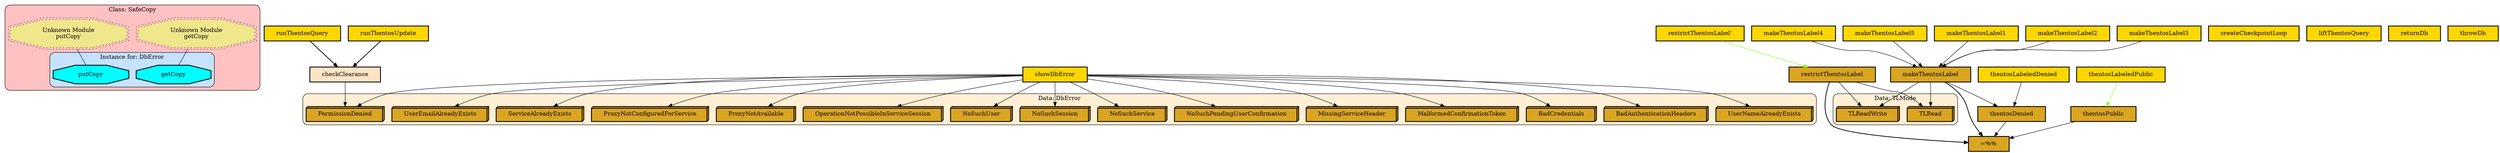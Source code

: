 digraph "Diagram of: Thentos.DB.Core" {
    node [margin="0.4,0.1"
         ,style=filled];
    subgraph cluster_Class_SafeCopy {
        graph [label="Class: SafeCopy"
              ,style="filled,rounded"
              ,fillcolor=rosybrown1];
        subgraph cluster_Class_SafeCopy_Data_DbError {
            graph [label="Instance for: DbError"
                  ,style="filled,rounded"
                  ,fillcolor=slategray1];
            21 [label=getCopy
               ,shape=octagon
               ,fillcolor=cyan
               ,style="filled,bold"];
            29 [label=putCopy
               ,shape=octagon
               ,fillcolor=cyan
               ,style="filled,bold"];
        }
        41 [label="Unknown Module\ngetCopy"
           ,shape=doubleoctagon
           ,fillcolor=khaki
           ,style="filled,dotted"];
        42 [label="Unknown Module\nputCopy"
           ,shape=doubleoctagon
           ,fillcolor=khaki
           ,style="filled,dotted"];
    }
    subgraph cluster_Data_DbError {
        graph [label="Data: DbError"
              ,style="filled,rounded"
              ,fillcolor=papayawhip];
        2 [label=BadAuthenticationHeaders
          ,shape=box3d
          ,fillcolor=goldenrod
          ,style="filled,bold"];
        3 [label=BadCredentials
          ,shape=box3d
          ,fillcolor=goldenrod
          ,style="filled,bold"];
        4 [label=MalformedConfirmationToken
          ,shape=box3d
          ,fillcolor=goldenrod
          ,style="filled,bold"];
        5 [label=MissingServiceHeader
          ,shape=box3d
          ,fillcolor=goldenrod
          ,style="filled,bold"];
        6 [label=NoSuchPendingUserConfirmation
          ,shape=box3d
          ,fillcolor=goldenrod
          ,style="filled,bold"];
        7 [label=NoSuchService
          ,shape=box3d
          ,fillcolor=goldenrod
          ,style="filled,bold"];
        8 [label=NoSuchSession
          ,shape=box3d
          ,fillcolor=goldenrod
          ,style="filled,bold"];
        9 [label=NoSuchUser
          ,shape=box3d
          ,fillcolor=goldenrod
          ,style="filled,bold"];
        10 [label=OperationNotPossibleInServiceSession
           ,shape=box3d
           ,fillcolor=goldenrod
           ,style="filled,bold"];
        11 [label=PermissionDenied
           ,shape=box3d
           ,fillcolor=goldenrod
           ,style="filled,bold"];
        12 [label=ProxyNotAvailable
           ,shape=box3d
           ,fillcolor=goldenrod
           ,style="filled,bold"];
        13 [label=ProxyNotConfiguredForService
           ,shape=box3d
           ,fillcolor=goldenrod
           ,style="filled,bold"];
        14 [label=ServiceAlreadyExists
           ,shape=box3d
           ,fillcolor=goldenrod
           ,style="filled,bold"];
        17 [label=UserEmailAlreadyExists
           ,shape=box3d
           ,fillcolor=goldenrod
           ,style="filled,bold"];
        18 [label=UserNameAlreadyExists
           ,shape=box3d
           ,fillcolor=goldenrod
           ,style="filled,bold"];
    }
    subgraph cluster_Data_TLMode {
        graph [label="Data: TLMode"
              ,style="filled,rounded"
              ,fillcolor=papayawhip];
        15 [label=TLRead
           ,shape=box3d
           ,fillcolor=goldenrod
           ,style="filled,bold"];
        16 [label=TLReadWrite
           ,shape=box3d
           ,fillcolor=goldenrod
           ,style="filled,bold"];
    }
    1 [label="=%%"
      ,shape=box
      ,fillcolor=goldenrod
      ,style="filled,bold"];
    19 [label=checkClearance
       ,shape=box
       ,fillcolor=bisque
       ,style="filled,bold"];
    20 [label=createCheckpointLoop
       ,shape=box
       ,fillcolor=gold
       ,style="filled,bold"];
    22 [label=liftThentosQuery
       ,shape=box
       ,fillcolor=gold
       ,style="filled,bold"];
    23 [label=makeThentosLabel
       ,shape=box
       ,fillcolor=goldenrod
       ,style="filled,bold"];
    24 [label=makeThentosLabel1
       ,shape=box
       ,fillcolor=gold
       ,style="filled,bold"];
    25 [label=makeThentosLabel2
       ,shape=box
       ,fillcolor=gold
       ,style="filled,bold"];
    26 [label=makeThentosLabel3
       ,shape=box
       ,fillcolor=gold
       ,style="filled,bold"];
    27 [label=makeThentosLabel4
       ,shape=box
       ,fillcolor=gold
       ,style="filled,bold"];
    28 [label=makeThentosLabel5
       ,shape=box
       ,fillcolor=gold
       ,style="filled,bold"];
    30 [label=restrictThentosLabel
       ,shape=box
       ,fillcolor=goldenrod
       ,style="filled,bold"];
    31 [label="restrictThentosLabel'"
       ,shape=box
       ,fillcolor=gold
       ,style="filled,bold"];
    32 [label=returnDb
       ,shape=box
       ,fillcolor=gold
       ,style="filled,bold"];
    33 [label=runThentosQuery
       ,shape=box
       ,fillcolor=gold
       ,style="filled,bold"];
    34 [label=runThentosUpdate
       ,shape=box
       ,fillcolor=gold
       ,style="filled,bold"];
    35 [label=showDbError
       ,shape=box
       ,fillcolor=gold
       ,style="filled,bold"];
    36 [label=thentosDenied
       ,shape=box
       ,fillcolor=goldenrod
       ,style="filled,bold"];
    37 [label=thentosLabeledDenied
       ,shape=box
       ,fillcolor=gold
       ,style="filled,bold"];
    38 [label=thentosLabeledPublic
       ,shape=box
       ,fillcolor=gold
       ,style="filled,bold"];
    39 [label=thentosPublic
       ,shape=box
       ,fillcolor=goldenrod
       ,style="filled,bold"];
    40 [label=throwDb
       ,shape=box
       ,fillcolor=gold
       ,style="filled,bold"];
    19 -> 11 [penwidth=1
             ,color=black];
    23 -> 1 [penwidth=1.6931471805599454
            ,color=black];
    23 -> 15 [penwidth=1
             ,color=black];
    23 -> 16 [penwidth=1
             ,color=black];
    23 -> 36 [penwidth=1
             ,color=black];
    24 -> 23 [penwidth=1
             ,color=black];
    25 -> 23 [penwidth=1
             ,color=black];
    26 -> 23 [penwidth=1
             ,color=black];
    27 -> 23 [penwidth=1
             ,color=black];
    28 -> 23 [penwidth=1
             ,color=black];
    30 -> 1 [penwidth=1.6931471805599454
            ,color=black];
    30 -> 15 [penwidth=1
             ,color=black];
    30 -> 16 [penwidth=1
             ,color=black];
    31 -> 30 [penwidth=1
             ,color=chartreuse];
    33 -> 19 [penwidth=1.6931471805599454
             ,color=black];
    34 -> 19 [penwidth=1.6931471805599454
             ,color=black];
    35 -> 2 [penwidth=1
            ,color=black];
    35 -> 3 [penwidth=1
            ,color=black];
    35 -> 4 [penwidth=1
            ,color=black];
    35 -> 5 [penwidth=1
            ,color=black];
    35 -> 6 [penwidth=1
            ,color=black];
    35 -> 7 [penwidth=1
            ,color=black];
    35 -> 8 [penwidth=1
            ,color=black];
    35 -> 9 [penwidth=1
            ,color=black];
    35 -> 10 [penwidth=1
             ,color=black];
    35 -> 11 [penwidth=1
             ,color=black];
    35 -> 12 [penwidth=1
             ,color=black];
    35 -> 13 [penwidth=1
             ,color=black];
    35 -> 14 [penwidth=1
             ,color=black];
    35 -> 17 [penwidth=1
             ,color=black];
    35 -> 18 [penwidth=1
             ,color=black];
    36 -> 1 [penwidth=1
            ,color=black];
    37 -> 36 [penwidth=1
             ,color=black];
    38 -> 39 [penwidth=1
             ,color=chartreuse];
    39 -> 1 [penwidth=1
            ,color=black];
    41 -> 21 [penwidth=1
             ,color=navy
             ,dir=none];
    42 -> 29 [penwidth=1
             ,color=navy
             ,dir=none];
}
